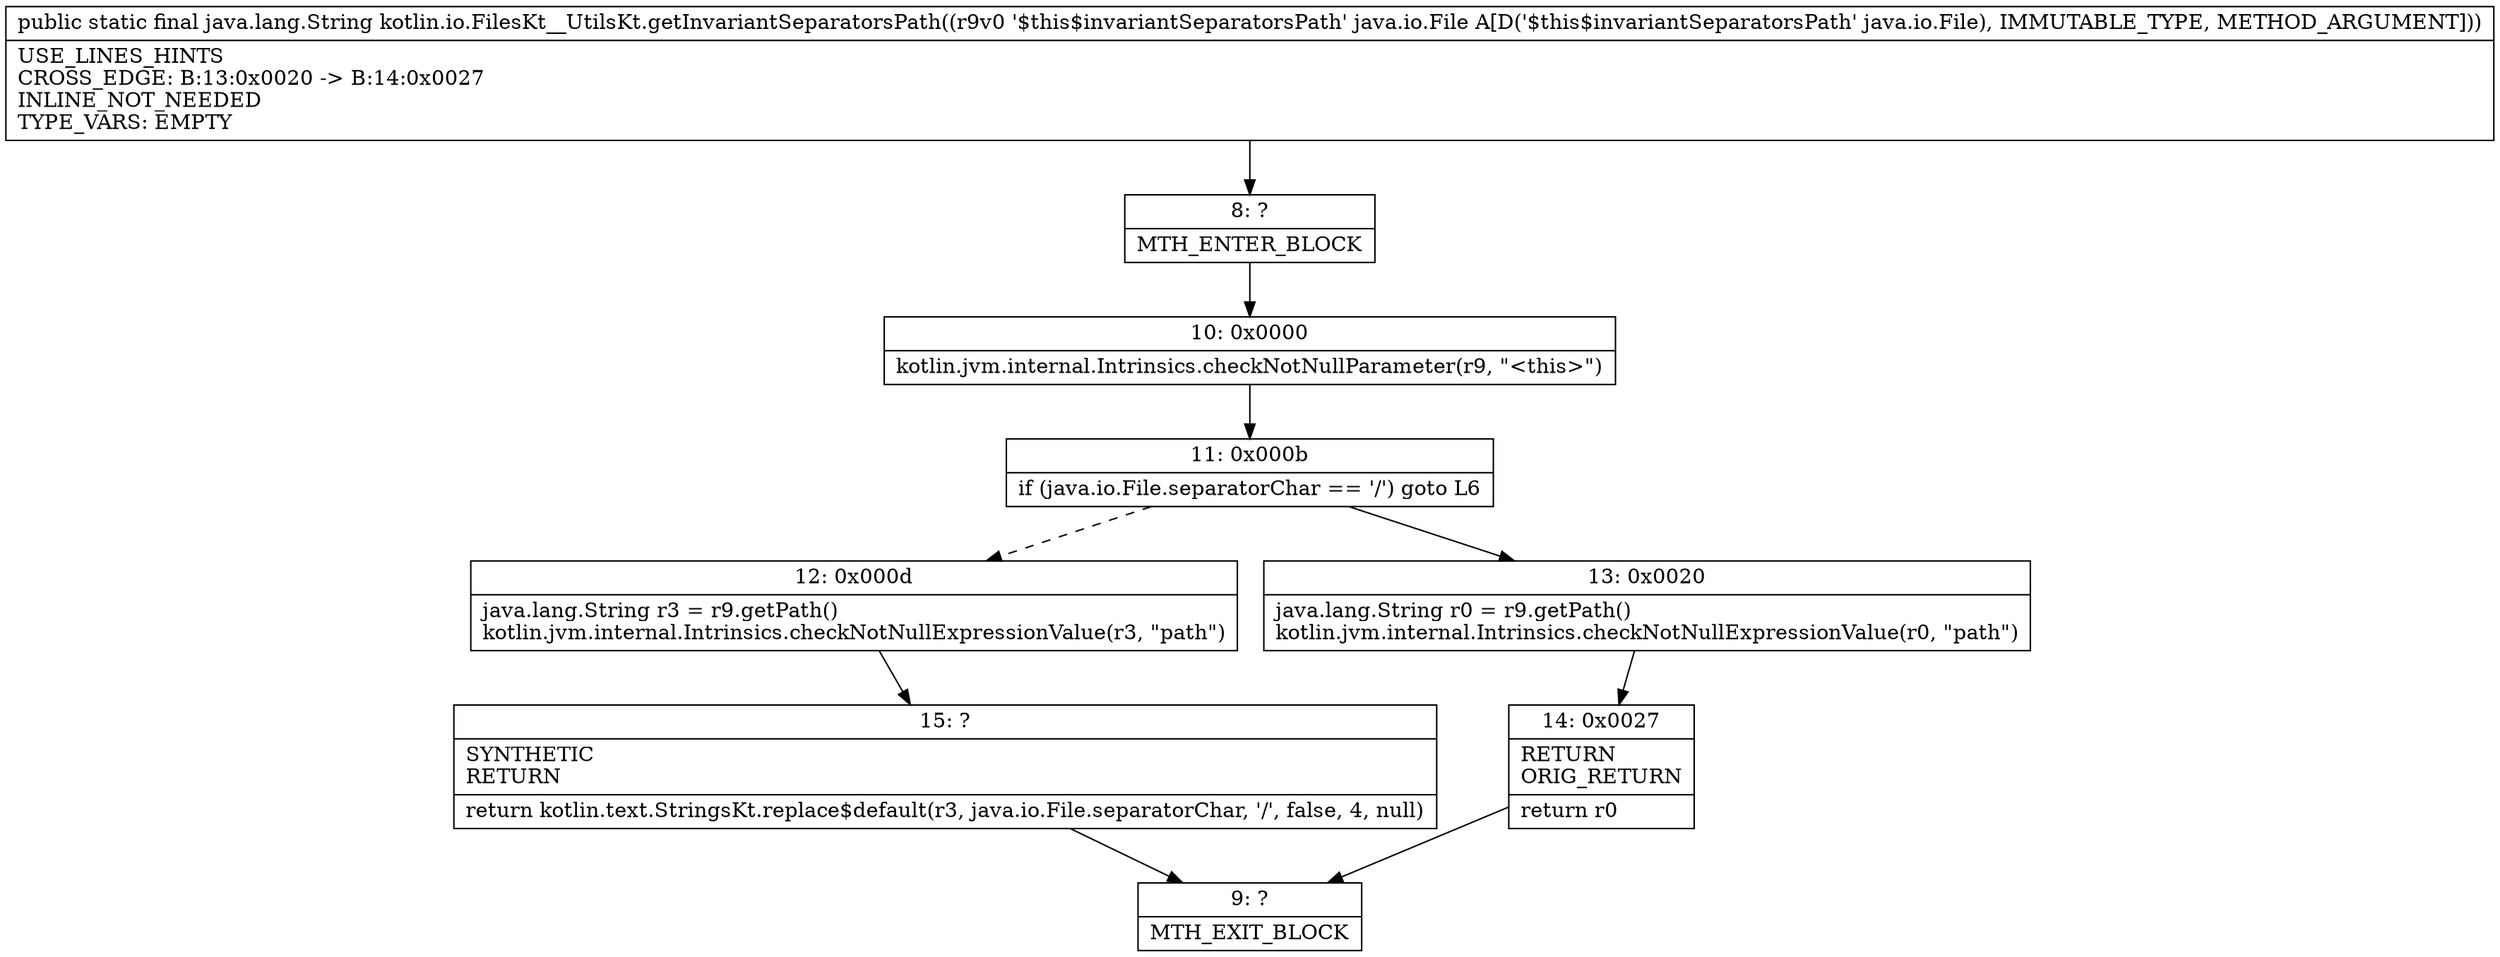 digraph "CFG forkotlin.io.FilesKt__UtilsKt.getInvariantSeparatorsPath(Ljava\/io\/File;)Ljava\/lang\/String;" {
Node_8 [shape=record,label="{8\:\ ?|MTH_ENTER_BLOCK\l}"];
Node_10 [shape=record,label="{10\:\ 0x0000|kotlin.jvm.internal.Intrinsics.checkNotNullParameter(r9, \"\<this\>\")\l}"];
Node_11 [shape=record,label="{11\:\ 0x000b|if (java.io.File.separatorChar == '\/') goto L6\l}"];
Node_12 [shape=record,label="{12\:\ 0x000d|java.lang.String r3 = r9.getPath()\lkotlin.jvm.internal.Intrinsics.checkNotNullExpressionValue(r3, \"path\")\l}"];
Node_15 [shape=record,label="{15\:\ ?|SYNTHETIC\lRETURN\l|return kotlin.text.StringsKt.replace$default(r3, java.io.File.separatorChar, '\/', false, 4, null)\l}"];
Node_9 [shape=record,label="{9\:\ ?|MTH_EXIT_BLOCK\l}"];
Node_13 [shape=record,label="{13\:\ 0x0020|java.lang.String r0 = r9.getPath()\lkotlin.jvm.internal.Intrinsics.checkNotNullExpressionValue(r0, \"path\")\l}"];
Node_14 [shape=record,label="{14\:\ 0x0027|RETURN\lORIG_RETURN\l|return r0\l}"];
MethodNode[shape=record,label="{public static final java.lang.String kotlin.io.FilesKt__UtilsKt.getInvariantSeparatorsPath((r9v0 '$this$invariantSeparatorsPath' java.io.File A[D('$this$invariantSeparatorsPath' java.io.File), IMMUTABLE_TYPE, METHOD_ARGUMENT]))  | USE_LINES_HINTS\lCROSS_EDGE: B:13:0x0020 \-\> B:14:0x0027\lINLINE_NOT_NEEDED\lTYPE_VARS: EMPTY\l}"];
MethodNode -> Node_8;Node_8 -> Node_10;
Node_10 -> Node_11;
Node_11 -> Node_12[style=dashed];
Node_11 -> Node_13;
Node_12 -> Node_15;
Node_15 -> Node_9;
Node_13 -> Node_14;
Node_14 -> Node_9;
}

